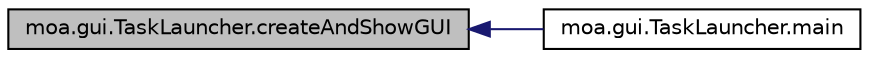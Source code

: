 digraph G
{
  edge [fontname="Helvetica",fontsize="10",labelfontname="Helvetica",labelfontsize="10"];
  node [fontname="Helvetica",fontsize="10",shape=record];
  rankdir=LR;
  Node1 [label="moa.gui.TaskLauncher.createAndShowGUI",height=0.2,width=0.4,color="black", fillcolor="grey75", style="filled" fontcolor="black"];
  Node1 -> Node2 [dir=back,color="midnightblue",fontsize="10",style="solid",fontname="Helvetica"];
  Node2 [label="moa.gui.TaskLauncher.main",height=0.2,width=0.4,color="black", fillcolor="white", style="filled",URL="$classmoa_1_1gui_1_1TaskLauncher.html#a30d41291417ea067036ec31432cc8b56"];
}
